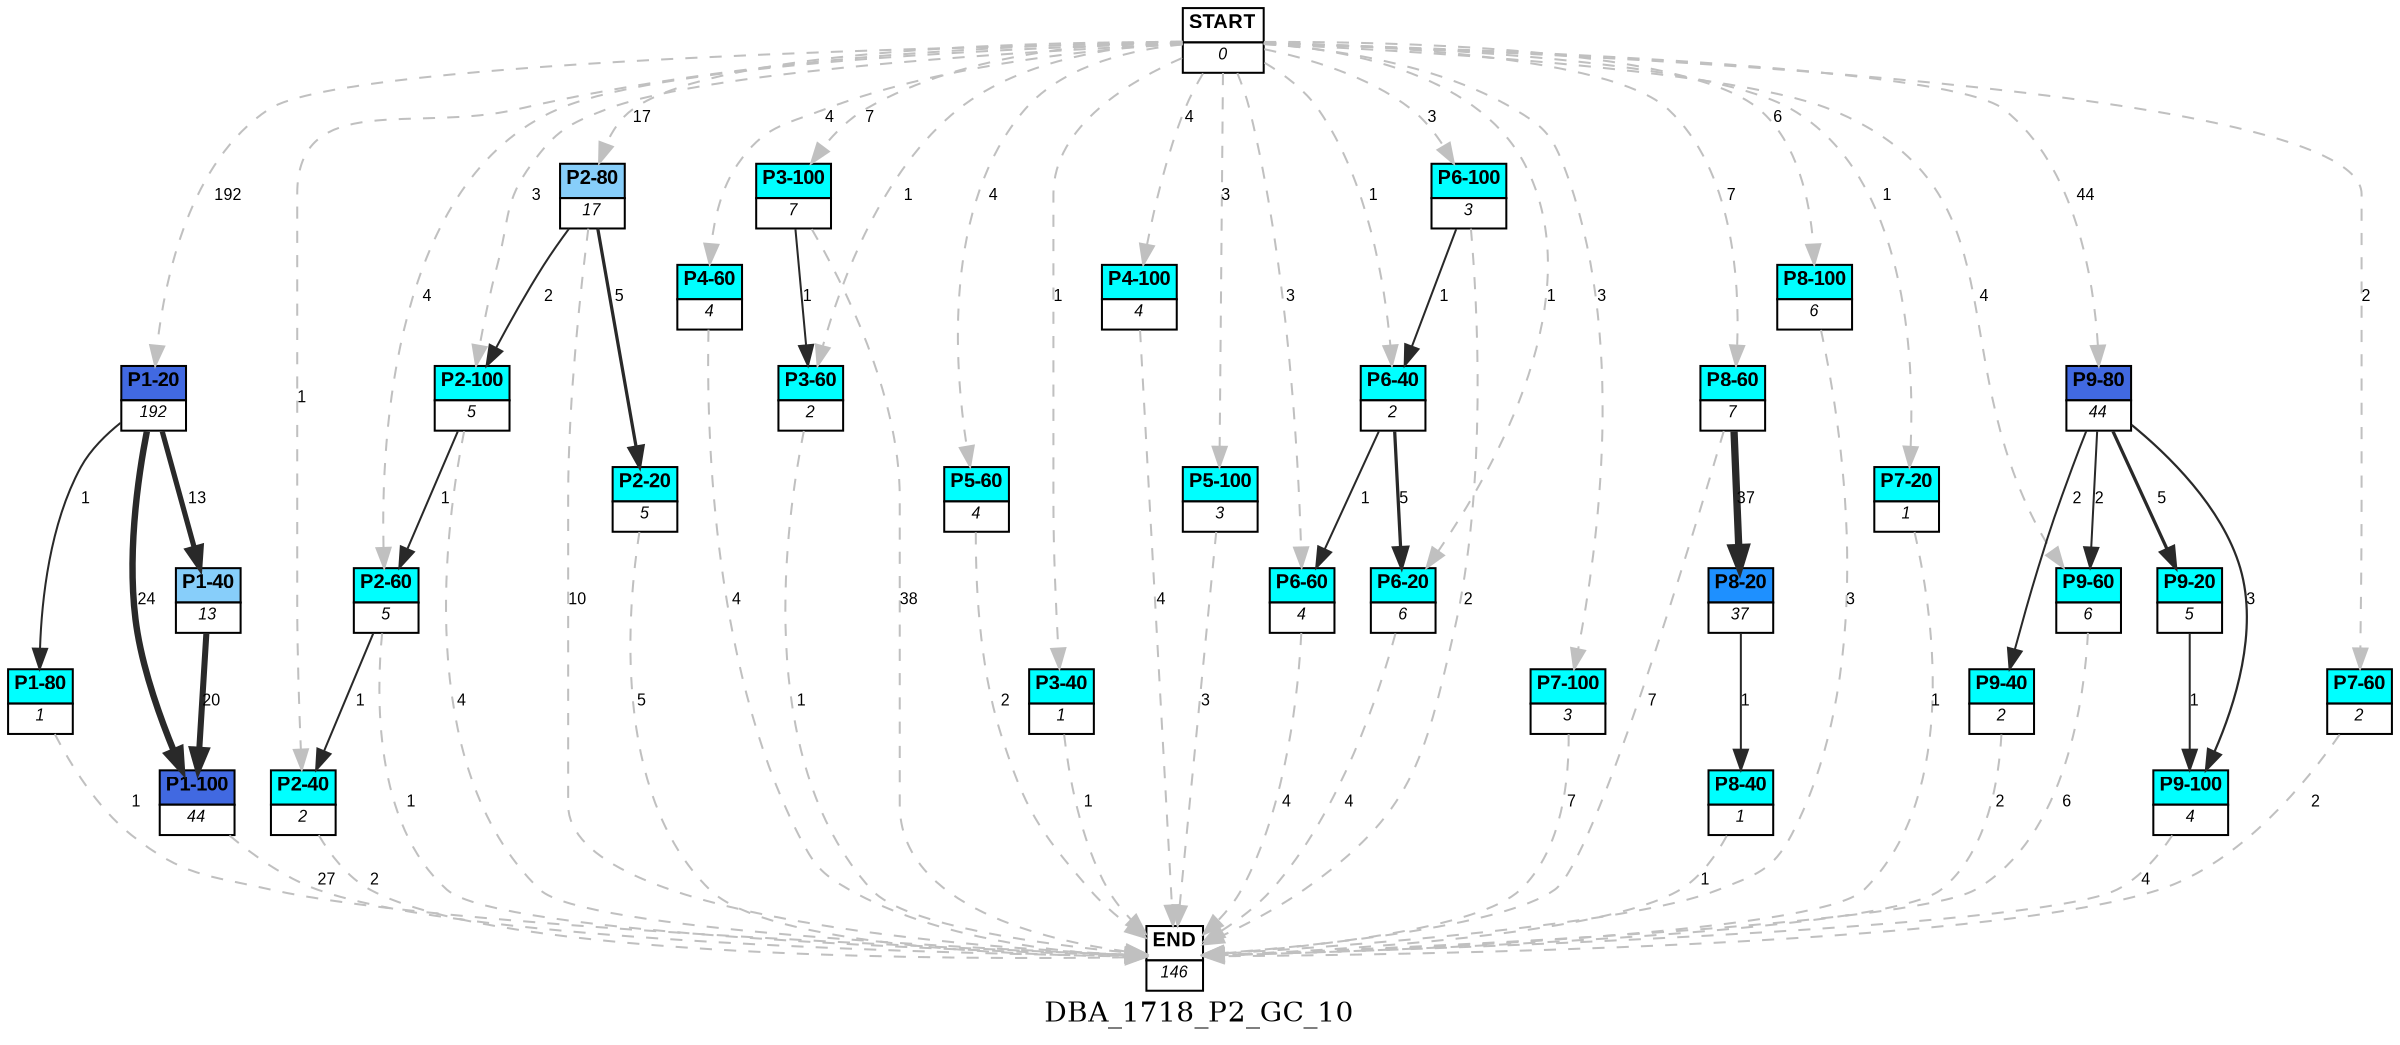 digraph DBA_1718_P2_GC_10 {
	label=DBA_1718_P2_GC_10;
	dpi = 150
	size="16,11!";
	margin = 0;
"START" [shape=plain, label=<<table border="0" cellborder="1" cellspacing="0"><tr><td bgcolor="white"><FONT face="Arial" POINT-SIZE="10"><b>START</b></FONT></td></tr><tr><td bgcolor="white"><FONT face="Arial" POINT-SIZE="8"><i>0</i></FONT></td></tr></table>>]

"P1-20" [shape=plain, label=<<table border="0" cellborder="1" cellspacing="0"><tr><td bgcolor="royalblue"><FONT face="Arial" POINT-SIZE="10"><b>P1-20</b></FONT></td></tr><tr><td bgcolor="white"><FONT face="Arial" POINT-SIZE="8"><i>192</i></FONT></td></tr></table>>]

"P1-40" [shape=plain, label=<<table border="0" cellborder="1" cellspacing="0"><tr><td bgcolor="lightskyblue"><FONT face="Arial" POINT-SIZE="10"><b>P1-40</b></FONT></td></tr><tr><td bgcolor="white"><FONT face="Arial" POINT-SIZE="8"><i>13</i></FONT></td></tr></table>>]

"P1-100" [shape=plain, label=<<table border="0" cellborder="1" cellspacing="0"><tr><td bgcolor="royalblue"><FONT face="Arial" POINT-SIZE="10"><b>P1-100</b></FONT></td></tr><tr><td bgcolor="white"><FONT face="Arial" POINT-SIZE="8"><i>44</i></FONT></td></tr></table>>]

"P2-40" [shape=plain, label=<<table border="0" cellborder="1" cellspacing="0"><tr><td bgcolor="aqua"><FONT face="Arial" POINT-SIZE="10"><b>P2-40</b></FONT></td></tr><tr><td bgcolor="white"><FONT face="Arial" POINT-SIZE="8"><i>2</i></FONT></td></tr></table>>]

"P2-80" [shape=plain, label=<<table border="0" cellborder="1" cellspacing="0"><tr><td bgcolor="lightskyblue"><FONT face="Arial" POINT-SIZE="10"><b>P2-80</b></FONT></td></tr><tr><td bgcolor="white"><FONT face="Arial" POINT-SIZE="8"><i>17</i></FONT></td></tr></table>>]

"P3-100" [shape=plain, label=<<table border="0" cellborder="1" cellspacing="0"><tr><td bgcolor="aqua"><FONT face="Arial" POINT-SIZE="10"><b>P3-100</b></FONT></td></tr><tr><td bgcolor="white"><FONT face="Arial" POINT-SIZE="8"><i>7</i></FONT></td></tr></table>>]

"P4-60" [shape=plain, label=<<table border="0" cellborder="1" cellspacing="0"><tr><td bgcolor="aqua"><FONT face="Arial" POINT-SIZE="10"><b>P4-60</b></FONT></td></tr><tr><td bgcolor="white"><FONT face="Arial" POINT-SIZE="8"><i>4</i></FONT></td></tr></table>>]

"P5-60" [shape=plain, label=<<table border="0" cellborder="1" cellspacing="0"><tr><td bgcolor="aqua"><FONT face="Arial" POINT-SIZE="10"><b>P5-60</b></FONT></td></tr><tr><td bgcolor="white"><FONT face="Arial" POINT-SIZE="8"><i>4</i></FONT></td></tr></table>>]

"P3-40" [shape=plain, label=<<table border="0" cellborder="1" cellspacing="0"><tr><td bgcolor="aqua"><FONT face="Arial" POINT-SIZE="10"><b>P3-40</b></FONT></td></tr><tr><td bgcolor="white"><FONT face="Arial" POINT-SIZE="8"><i>1</i></FONT></td></tr></table>>]

"P3-60" [shape=plain, label=<<table border="0" cellborder="1" cellspacing="0"><tr><td bgcolor="aqua"><FONT face="Arial" POINT-SIZE="10"><b>P3-60</b></FONT></td></tr><tr><td bgcolor="white"><FONT face="Arial" POINT-SIZE="8"><i>2</i></FONT></td></tr></table>>]

"P1-80" [shape=plain, label=<<table border="0" cellborder="1" cellspacing="0"><tr><td bgcolor="aqua"><FONT face="Arial" POINT-SIZE="10"><b>P1-80</b></FONT></td></tr><tr><td bgcolor="white"><FONT face="Arial" POINT-SIZE="8"><i>1</i></FONT></td></tr></table>>]

"P2-20" [shape=plain, label=<<table border="0" cellborder="1" cellspacing="0"><tr><td bgcolor="aqua"><FONT face="Arial" POINT-SIZE="10"><b>P2-20</b></FONT></td></tr><tr><td bgcolor="white"><FONT face="Arial" POINT-SIZE="8"><i>5</i></FONT></td></tr></table>>]

"P4-100" [shape=plain, label=<<table border="0" cellborder="1" cellspacing="0"><tr><td bgcolor="aqua"><FONT face="Arial" POINT-SIZE="10"><b>P4-100</b></FONT></td></tr><tr><td bgcolor="white"><FONT face="Arial" POINT-SIZE="8"><i>4</i></FONT></td></tr></table>>]

"P5-100" [shape=plain, label=<<table border="0" cellborder="1" cellspacing="0"><tr><td bgcolor="aqua"><FONT face="Arial" POINT-SIZE="10"><b>P5-100</b></FONT></td></tr><tr><td bgcolor="white"><FONT face="Arial" POINT-SIZE="8"><i>3</i></FONT></td></tr></table>>]

"P6-60" [shape=plain, label=<<table border="0" cellborder="1" cellspacing="0"><tr><td bgcolor="aqua"><FONT face="Arial" POINT-SIZE="10"><b>P6-60</b></FONT></td></tr><tr><td bgcolor="white"><FONT face="Arial" POINT-SIZE="8"><i>4</i></FONT></td></tr></table>>]

"P7-100" [shape=plain, label=<<table border="0" cellborder="1" cellspacing="0"><tr><td bgcolor="aqua"><FONT face="Arial" POINT-SIZE="10"><b>P7-100</b></FONT></td></tr><tr><td bgcolor="white"><FONT face="Arial" POINT-SIZE="8"><i>3</i></FONT></td></tr></table>>]

"P8-60" [shape=plain, label=<<table border="0" cellborder="1" cellspacing="0"><tr><td bgcolor="aqua"><FONT face="Arial" POINT-SIZE="10"><b>P8-60</b></FONT></td></tr><tr><td bgcolor="white"><FONT face="Arial" POINT-SIZE="8"><i>7</i></FONT></td></tr></table>>]

"P8-20" [shape=plain, label=<<table border="0" cellborder="1" cellspacing="0"><tr><td bgcolor="dodgerblue"><FONT face="Arial" POINT-SIZE="10"><b>P8-20</b></FONT></td></tr><tr><td bgcolor="white"><FONT face="Arial" POINT-SIZE="8"><i>37</i></FONT></td></tr></table>>]

"P8-40" [shape=plain, label=<<table border="0" cellborder="1" cellspacing="0"><tr><td bgcolor="aqua"><FONT face="Arial" POINT-SIZE="10"><b>P8-40</b></FONT></td></tr><tr><td bgcolor="white"><FONT face="Arial" POINT-SIZE="8"><i>1</i></FONT></td></tr></table>>]

"P2-60" [shape=plain, label=<<table border="0" cellborder="1" cellspacing="0"><tr><td bgcolor="aqua"><FONT face="Arial" POINT-SIZE="10"><b>P2-60</b></FONT></td></tr><tr><td bgcolor="white"><FONT face="Arial" POINT-SIZE="8"><i>5</i></FONT></td></tr></table>>]

"P2-100" [shape=plain, label=<<table border="0" cellborder="1" cellspacing="0"><tr><td bgcolor="aqua"><FONT face="Arial" POINT-SIZE="10"><b>P2-100</b></FONT></td></tr><tr><td bgcolor="white"><FONT face="Arial" POINT-SIZE="8"><i>5</i></FONT></td></tr></table>>]

"P6-100" [shape=plain, label=<<table border="0" cellborder="1" cellspacing="0"><tr><td bgcolor="aqua"><FONT face="Arial" POINT-SIZE="10"><b>P6-100</b></FONT></td></tr><tr><td bgcolor="white"><FONT face="Arial" POINT-SIZE="8"><i>3</i></FONT></td></tr></table>>]

"P6-40" [shape=plain, label=<<table border="0" cellborder="1" cellspacing="0"><tr><td bgcolor="aqua"><FONT face="Arial" POINT-SIZE="10"><b>P6-40</b></FONT></td></tr><tr><td bgcolor="white"><FONT face="Arial" POINT-SIZE="8"><i>2</i></FONT></td></tr></table>>]

"P6-20" [shape=plain, label=<<table border="0" cellborder="1" cellspacing="0"><tr><td bgcolor="aqua"><FONT face="Arial" POINT-SIZE="10"><b>P6-20</b></FONT></td></tr><tr><td bgcolor="white"><FONT face="Arial" POINT-SIZE="8"><i>6</i></FONT></td></tr></table>>]

"P8-100" [shape=plain, label=<<table border="0" cellborder="1" cellspacing="0"><tr><td bgcolor="aqua"><FONT face="Arial" POINT-SIZE="10"><b>P8-100</b></FONT></td></tr><tr><td bgcolor="white"><FONT face="Arial" POINT-SIZE="8"><i>6</i></FONT></td></tr></table>>]

"P9-80" [shape=plain, label=<<table border="0" cellborder="1" cellspacing="0"><tr><td bgcolor="royalblue"><FONT face="Arial" POINT-SIZE="10"><b>P9-80</b></FONT></td></tr><tr><td bgcolor="white"><FONT face="Arial" POINT-SIZE="8"><i>44</i></FONT></td></tr></table>>]

"P9-20" [shape=plain, label=<<table border="0" cellborder="1" cellspacing="0"><tr><td bgcolor="aqua"><FONT face="Arial" POINT-SIZE="10"><b>P9-20</b></FONT></td></tr><tr><td bgcolor="white"><FONT face="Arial" POINT-SIZE="8"><i>5</i></FONT></td></tr></table>>]

"P7-20" [shape=plain, label=<<table border="0" cellborder="1" cellspacing="0"><tr><td bgcolor="aqua"><FONT face="Arial" POINT-SIZE="10"><b>P7-20</b></FONT></td></tr><tr><td bgcolor="white"><FONT face="Arial" POINT-SIZE="8"><i>1</i></FONT></td></tr></table>>]

"P9-60" [shape=plain, label=<<table border="0" cellborder="1" cellspacing="0"><tr><td bgcolor="aqua"><FONT face="Arial" POINT-SIZE="10"><b>P9-60</b></FONT></td></tr><tr><td bgcolor="white"><FONT face="Arial" POINT-SIZE="8"><i>6</i></FONT></td></tr></table>>]

"P9-100" [shape=plain, label=<<table border="0" cellborder="1" cellspacing="0"><tr><td bgcolor="aqua"><FONT face="Arial" POINT-SIZE="10"><b>P9-100</b></FONT></td></tr><tr><td bgcolor="white"><FONT face="Arial" POINT-SIZE="8"><i>4</i></FONT></td></tr></table>>]

"P7-60" [shape=plain, label=<<table border="0" cellborder="1" cellspacing="0"><tr><td bgcolor="aqua"><FONT face="Arial" POINT-SIZE="10"><b>P7-60</b></FONT></td></tr><tr><td bgcolor="white"><FONT face="Arial" POINT-SIZE="8"><i>2</i></FONT></td></tr></table>>]

"P9-40" [shape=plain, label=<<table border="0" cellborder="1" cellspacing="0"><tr><td bgcolor="aqua"><FONT face="Arial" POINT-SIZE="10"><b>P9-40</b></FONT></td></tr><tr><td bgcolor="white"><FONT face="Arial" POINT-SIZE="8"><i>2</i></FONT></td></tr></table>>]

"END" [shape=plain, label=<<table border="0" cellborder="1" cellspacing="0"><tr><td bgcolor="white"><FONT face="Arial" POINT-SIZE="10"><b>END</b></FONT></td></tr><tr><td bgcolor="white"><FONT face="Arial" POINT-SIZE="8"><i>146</i></FONT></td></tr></table>>]

"START" -> "P1-20" [ style = dashed color=grey label ="192" labelfloat=false fontname="Arial" fontsize=8]

"START" -> "P2-40" [ style = dashed color=grey label ="1" labelfloat=false fontname="Arial" fontsize=8]

"START" -> "P2-80" [ style = dashed color=grey label ="17" labelfloat=false fontname="Arial" fontsize=8]

"START" -> "P3-100" [ style = dashed color=grey label ="7" labelfloat=false fontname="Arial" fontsize=8]

"START" -> "P4-60" [ style = dashed color=grey label ="4" labelfloat=false fontname="Arial" fontsize=8]

"START" -> "P5-60" [ style = dashed color=grey label ="4" labelfloat=false fontname="Arial" fontsize=8]

"START" -> "P3-40" [ style = dashed color=grey label ="1" labelfloat=false fontname="Arial" fontsize=8]

"START" -> "P3-60" [ style = dashed color=grey label ="1" labelfloat=false fontname="Arial" fontsize=8]

"START" -> "P4-100" [ style = dashed color=grey label ="4" labelfloat=false fontname="Arial" fontsize=8]

"START" -> "P5-100" [ style = dashed color=grey label ="3" labelfloat=false fontname="Arial" fontsize=8]

"START" -> "P6-60" [ style = dashed color=grey label ="3" labelfloat=false fontname="Arial" fontsize=8]

"START" -> "P7-100" [ style = dashed color=grey label ="3" labelfloat=false fontname="Arial" fontsize=8]

"START" -> "P8-60" [ style = dashed color=grey label ="7" labelfloat=false fontname="Arial" fontsize=8]

"START" -> "P2-60" [ style = dashed color=grey label ="4" labelfloat=false fontname="Arial" fontsize=8]

"START" -> "P2-100" [ style = dashed color=grey label ="3" labelfloat=false fontname="Arial" fontsize=8]

"START" -> "P6-100" [ style = dashed color=grey label ="3" labelfloat=false fontname="Arial" fontsize=8]

"START" -> "P6-40" [ style = dashed color=grey label ="1" labelfloat=false fontname="Arial" fontsize=8]

"START" -> "P6-20" [ style = dashed color=grey label ="1" labelfloat=false fontname="Arial" fontsize=8]

"START" -> "P8-100" [ style = dashed color=grey label ="6" labelfloat=false fontname="Arial" fontsize=8]

"START" -> "P9-80" [ style = dashed color=grey label ="44" labelfloat=false fontname="Arial" fontsize=8]

"START" -> "P7-20" [ style = dashed color=grey label ="1" labelfloat=false fontname="Arial" fontsize=8]

"START" -> "P9-60" [ style = dashed color=grey label ="4" labelfloat=false fontname="Arial" fontsize=8]

"START" -> "P7-60" [ style = dashed color=grey label ="2" labelfloat=false fontname="Arial" fontsize=8]

"P1-20" -> "P1-40" [ color=grey16 penwidth = "2.56494935746154"label ="13" labelfloat=false fontname="Arial" fontsize=8]

"P1-20" -> "P1-100" [ color=grey16 penwidth = "3.17805383034795"label ="24" labelfloat=false fontname="Arial" fontsize=8]

"P1-20" -> "P1-80" [ color=grey16 penwidth = "1"label ="1" labelfloat=false fontname="Arial" fontsize=8]

"P1-40" -> "P1-100" [ color=grey16 penwidth = "2.99573227355399"label ="20" labelfloat=false fontname="Arial" fontsize=8]

"P1-100" -> "END" [ style = dashed color=grey label ="27" labelfloat=false fontname="Arial" fontsize=8]

"P2-40" -> "END" [ style = dashed color=grey label ="2" labelfloat=false fontname="Arial" fontsize=8]

"P2-80" -> "P2-20" [ color=grey16 penwidth = "1.6094379124341"label ="5" labelfloat=false fontname="Arial" fontsize=8]

"P2-80" -> "P2-100" [ color=grey16 penwidth = "1"label ="2" labelfloat=false fontname="Arial" fontsize=8]

"P2-80" -> "END" [ style = dashed color=grey label ="10" labelfloat=false fontname="Arial" fontsize=8]

"P3-100" -> "P3-60" [ color=grey16 penwidth = "1"label ="1" labelfloat=false fontname="Arial" fontsize=8]

"P3-100" -> "END" [ style = dashed color=grey label ="38" labelfloat=false fontname="Arial" fontsize=8]

"P4-60" -> "END" [ style = dashed color=grey label ="4" labelfloat=false fontname="Arial" fontsize=8]

"P5-60" -> "END" [ style = dashed color=grey label ="2" labelfloat=false fontname="Arial" fontsize=8]

"P3-40" -> "END" [ style = dashed color=grey label ="1" labelfloat=false fontname="Arial" fontsize=8]

"P3-60" -> "END" [ style = dashed color=grey label ="1" labelfloat=false fontname="Arial" fontsize=8]

"P1-80" -> "END" [ style = dashed color=grey label ="1" labelfloat=false fontname="Arial" fontsize=8]

"P2-20" -> "END" [ style = dashed color=grey label ="5" labelfloat=false fontname="Arial" fontsize=8]

"P4-100" -> "END" [ style = dashed color=grey label ="4" labelfloat=false fontname="Arial" fontsize=8]

"P5-100" -> "END" [ style = dashed color=grey label ="3" labelfloat=false fontname="Arial" fontsize=8]

"P6-60" -> "END" [ style = dashed color=grey label ="4" labelfloat=false fontname="Arial" fontsize=8]

"P7-100" -> "END" [ style = dashed color=grey label ="7" labelfloat=false fontname="Arial" fontsize=8]

"P8-60" -> "P8-20" [ color=grey16 penwidth = "3.61091791264422"label ="37" labelfloat=false fontname="Arial" fontsize=8]

"P8-60" -> "END" [ style = dashed color=grey label ="7" labelfloat=false fontname="Arial" fontsize=8]

"P8-20" -> "P8-40" [ color=grey16 penwidth = "1"label ="1" labelfloat=false fontname="Arial" fontsize=8]

"P8-40" -> "END" [ style = dashed color=grey label ="1" labelfloat=false fontname="Arial" fontsize=8]

"P2-60" -> "P2-40" [ color=grey16 penwidth = "1"label ="1" labelfloat=false fontname="Arial" fontsize=8]

"P2-60" -> "END" [ style = dashed color=grey label ="1" labelfloat=false fontname="Arial" fontsize=8]

"P2-100" -> "P2-60" [ color=grey16 penwidth = "1"label ="1" labelfloat=false fontname="Arial" fontsize=8]

"P2-100" -> "END" [ style = dashed color=grey label ="4" labelfloat=false fontname="Arial" fontsize=8]

"P6-100" -> "P6-40" [ color=grey16 penwidth = "1"label ="1" labelfloat=false fontname="Arial" fontsize=8]

"P6-100" -> "END" [ style = dashed color=grey label ="2" labelfloat=false fontname="Arial" fontsize=8]

"P6-40" -> "P6-60" [ color=grey16 penwidth = "1"label ="1" labelfloat=false fontname="Arial" fontsize=8]

"P6-40" -> "P6-20" [ color=grey16 penwidth = "1.6094379124341"label ="5" labelfloat=false fontname="Arial" fontsize=8]

"P6-20" -> "END" [ style = dashed color=grey label ="4" labelfloat=false fontname="Arial" fontsize=8]

"P8-100" -> "END" [ style = dashed color=grey label ="3" labelfloat=false fontname="Arial" fontsize=8]

"P9-80" -> "P9-20" [ color=grey16 penwidth = "1.6094379124341"label ="5" labelfloat=false fontname="Arial" fontsize=8]

"P9-80" -> "P9-60" [ color=grey16 penwidth = "1"label ="2" labelfloat=false fontname="Arial" fontsize=8]

"P9-80" -> "P9-100" [ color=grey16 penwidth = "1.09861228866811"label ="3" labelfloat=false fontname="Arial" fontsize=8]

"P9-80" -> "P9-40" [ color=grey16 penwidth = "1"label ="2" labelfloat=false fontname="Arial" fontsize=8]

"P9-20" -> "P9-100" [ color=grey16 penwidth = "1"label ="1" labelfloat=false fontname="Arial" fontsize=8]

"P7-20" -> "END" [ style = dashed color=grey label ="1" labelfloat=false fontname="Arial" fontsize=8]

"P9-60" -> "END" [ style = dashed color=grey label ="6" labelfloat=false fontname="Arial" fontsize=8]

"P9-100" -> "END" [ style = dashed color=grey label ="4" labelfloat=false fontname="Arial" fontsize=8]

"P7-60" -> "END" [ style = dashed color=grey label ="2" labelfloat=false fontname="Arial" fontsize=8]

"P9-40" -> "END" [ style = dashed color=grey label ="2" labelfloat=false fontname="Arial" fontsize=8]

}
